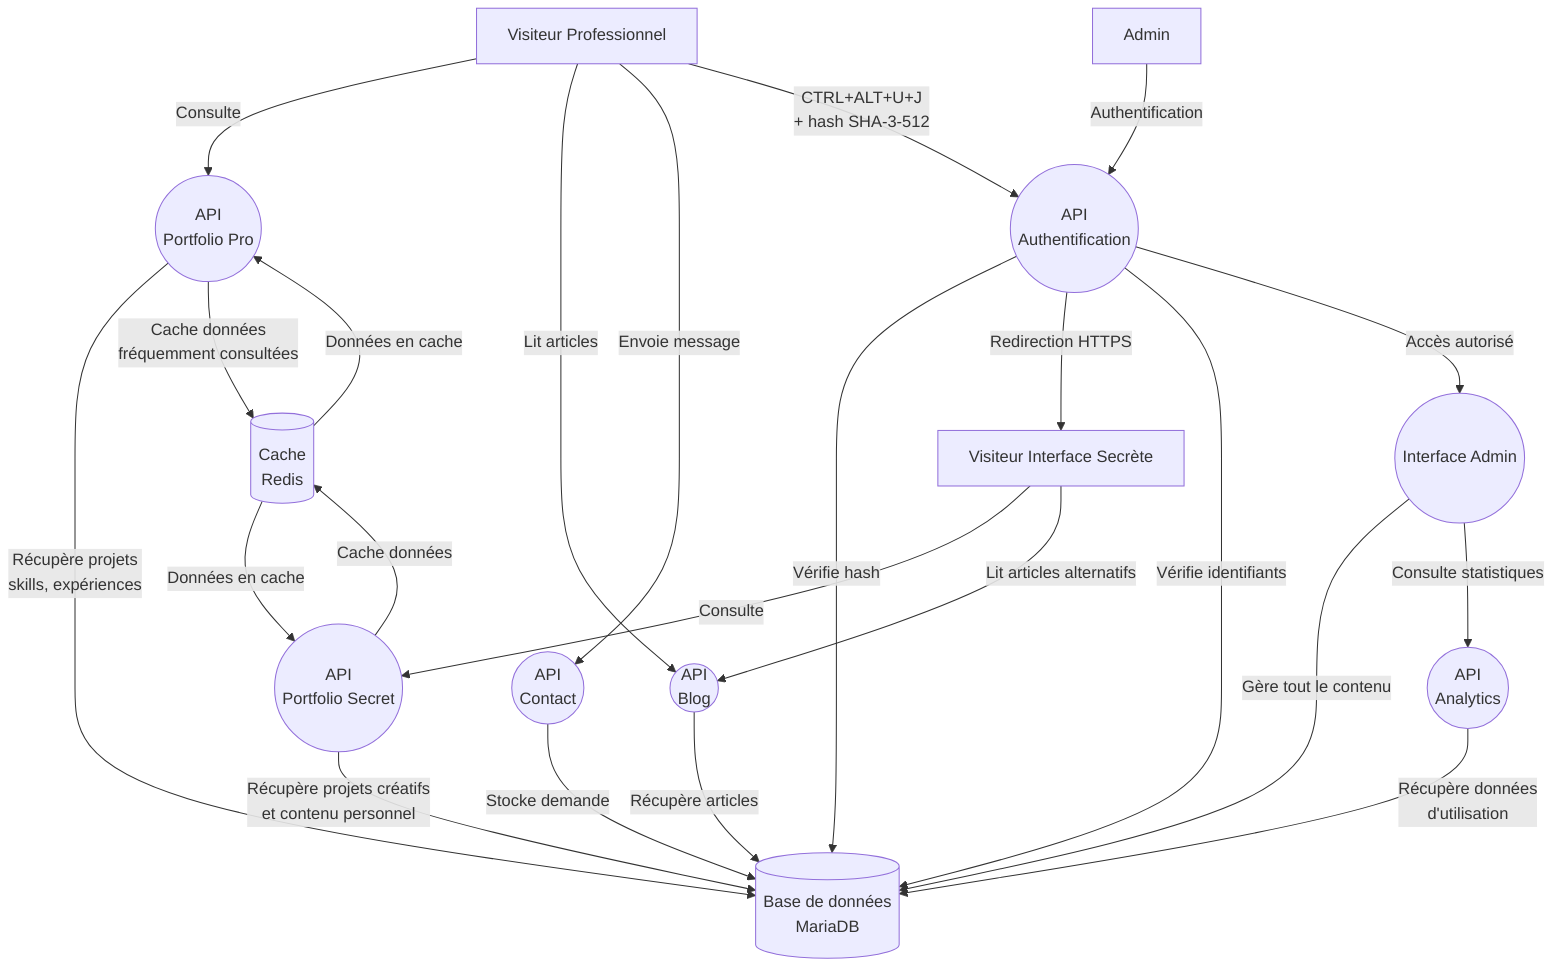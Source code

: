 flowchart TD
    %% Entités externes
    E1[Visiteur Professionnel]
    E2[Visiteur Interface Secrète]
    E3[Admin]

    %% Processus principaux
    P1((API\nAuthentification))
    P2((API\nPortfolio Pro))
    P3((API\nPortfolio Secret))
    P4((API\nBlog))
    P5((API\nContact))
    P6((API\nAnalytics))
    P7((Interface Admin))

    %% Stockage de données
    D1[(Base de données\nMariaDB)]
    D2[(Cache\nRedis)]

    %% Flux de données - Visiteur professionnel
    E1 -->|Consulte| P2
    P2 -->|Récupère projets\nskills, expériences| D1
    P2 -->|Cache données\nfréquemment consultées| D2
    D2 -->|Données en cache| P2
    E1 -->|Lit articles| P4
    P4 -->|Récupère articles| D1
    E1 -->|Envoie message| P5
    P5 -->|Stocke demande| D1

    %% Flux spécial - Accès interface secrète
    E1 -->|CTRL+ALT+U+J\n+ hash SHA-3-512| P1
    P1 -->|Vérifie hash| D1
    P1 -->|Redirection HTTPS| E2

    %% Flux de données - Visiteur interface secrète
    E2 -->|Consulte| P3
    P3 -->|Récupère projets créatifs\net contenu personnel| D1
    P3 -->|Cache données| D2
    D2 -->|Données en cache| P3
    E2 -->|Lit articles alternatifs| P4

    %% Flux de données - Admin
    E3 -->|Authentification| P1
    P1 -->|Vérifie identifiants| D1
    P1 -->|Accès autorisé| P7
    P7 -->|Gère tout le contenu| D1
    P7 -->|Consulte statistiques| P6
    P6 -->|Récupère données\nd'utilisation| D1